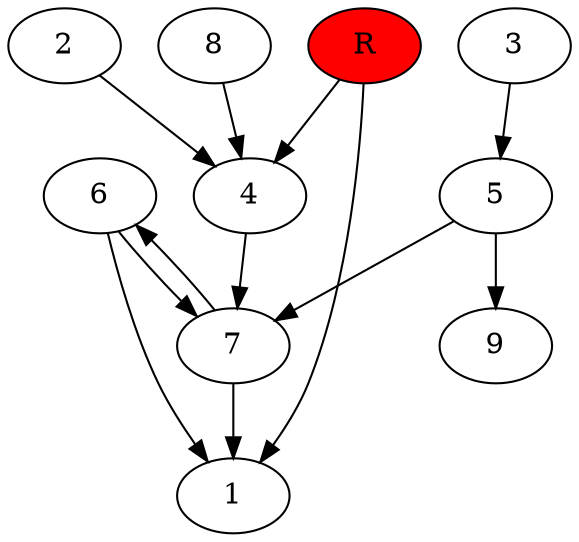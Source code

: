 digraph prb5356 {
	1
	2
	3
	4
	5
	6
	7
	8
	R [fillcolor="#ff0000" style=filled]
	2 -> 4
	3 -> 5
	4 -> 7
	5 -> 7
	5 -> 9
	6 -> 1
	6 -> 7
	7 -> 1
	7 -> 6
	8 -> 4
	R -> 1
	R -> 4
}
